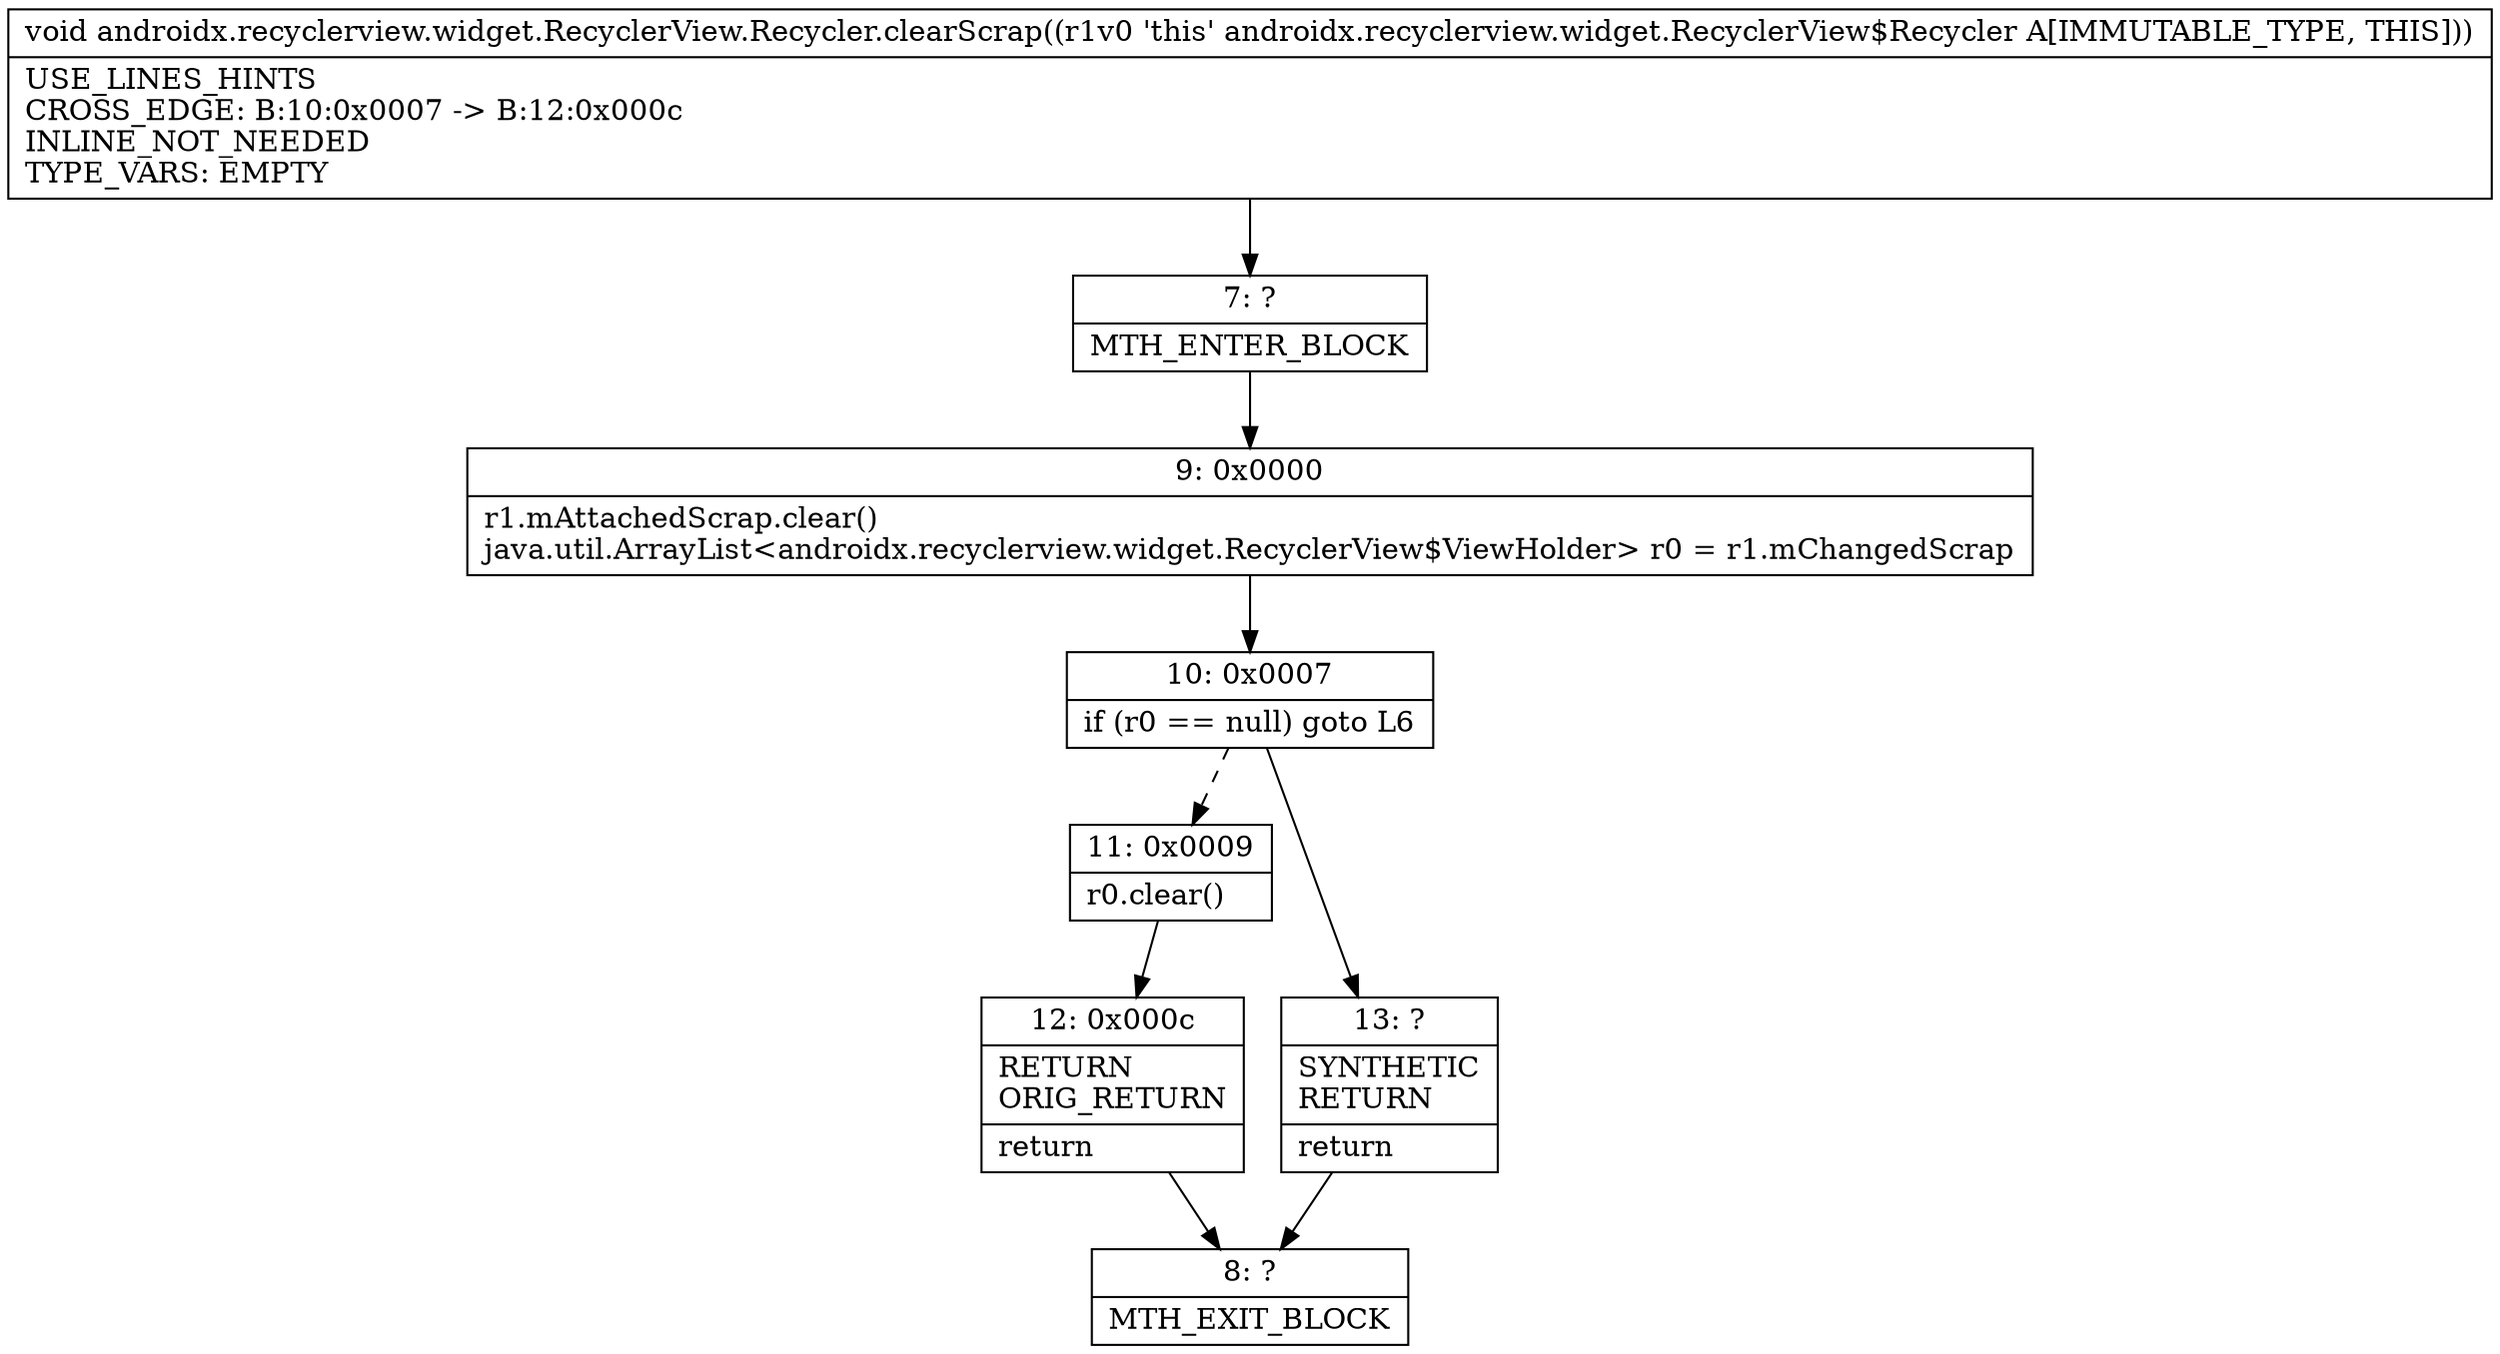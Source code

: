 digraph "CFG forandroidx.recyclerview.widget.RecyclerView.Recycler.clearScrap()V" {
Node_7 [shape=record,label="{7\:\ ?|MTH_ENTER_BLOCK\l}"];
Node_9 [shape=record,label="{9\:\ 0x0000|r1.mAttachedScrap.clear()\ljava.util.ArrayList\<androidx.recyclerview.widget.RecyclerView$ViewHolder\> r0 = r1.mChangedScrap\l}"];
Node_10 [shape=record,label="{10\:\ 0x0007|if (r0 == null) goto L6\l}"];
Node_11 [shape=record,label="{11\:\ 0x0009|r0.clear()\l}"];
Node_12 [shape=record,label="{12\:\ 0x000c|RETURN\lORIG_RETURN\l|return\l}"];
Node_8 [shape=record,label="{8\:\ ?|MTH_EXIT_BLOCK\l}"];
Node_13 [shape=record,label="{13\:\ ?|SYNTHETIC\lRETURN\l|return\l}"];
MethodNode[shape=record,label="{void androidx.recyclerview.widget.RecyclerView.Recycler.clearScrap((r1v0 'this' androidx.recyclerview.widget.RecyclerView$Recycler A[IMMUTABLE_TYPE, THIS]))  | USE_LINES_HINTS\lCROSS_EDGE: B:10:0x0007 \-\> B:12:0x000c\lINLINE_NOT_NEEDED\lTYPE_VARS: EMPTY\l}"];
MethodNode -> Node_7;Node_7 -> Node_9;
Node_9 -> Node_10;
Node_10 -> Node_11[style=dashed];
Node_10 -> Node_13;
Node_11 -> Node_12;
Node_12 -> Node_8;
Node_13 -> Node_8;
}


